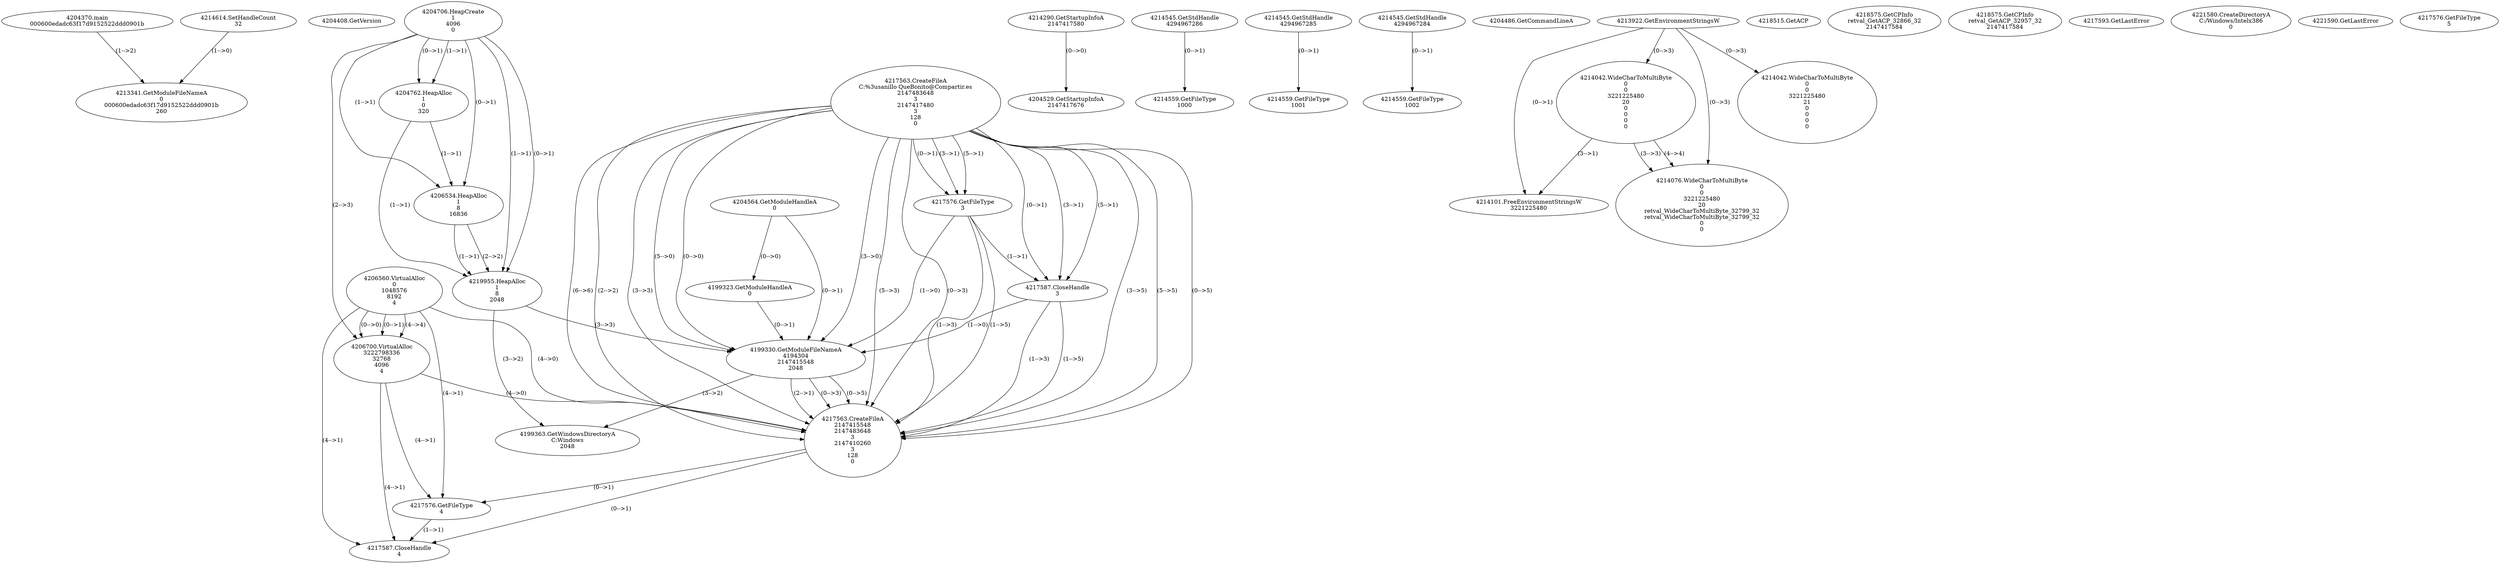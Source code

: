 // Global SCDG with merge call
digraph {
	0 [label="4204370.main
000600edadc63f17d9152522ddd0901b"]
	1 [label="4204408.GetVersion
"]
	2 [label="4204706.HeapCreate
1
4096
0"]
	3 [label="4204762.HeapAlloc
1
0
320"]
	2 -> 3 [label="(1-->1)"]
	2 -> 3 [label="(0-->1)"]
	4 [label="4206534.HeapAlloc
1
8
16836"]
	2 -> 4 [label="(1-->1)"]
	2 -> 4 [label="(0-->1)"]
	3 -> 4 [label="(1-->1)"]
	5 [label="4206560.VirtualAlloc
0
1048576
8192
4"]
	6 [label="4206700.VirtualAlloc
3222798336
32768
4096
4"]
	5 -> 6 [label="(0-->1)"]
	2 -> 6 [label="(2-->3)"]
	5 -> 6 [label="(4-->4)"]
	5 -> 6 [label="(0-->0)"]
	7 [label="4214290.GetStartupInfoA
2147417580"]
	8 [label="4214545.GetStdHandle
4294967286"]
	9 [label="4214559.GetFileType
1000"]
	8 -> 9 [label="(0-->1)"]
	10 [label="4214545.GetStdHandle
4294967285"]
	11 [label="4214559.GetFileType
1001"]
	10 -> 11 [label="(0-->1)"]
	12 [label="4214545.GetStdHandle
4294967284"]
	13 [label="4214559.GetFileType
1002"]
	12 -> 13 [label="(0-->1)"]
	14 [label="4214614.SetHandleCount
32"]
	15 [label="4204486.GetCommandLineA
"]
	16 [label="4213922.GetEnvironmentStringsW
"]
	17 [label="4214042.WideCharToMultiByte
0
0
3221225480
20
0
0
0
0"]
	16 -> 17 [label="(0-->3)"]
	18 [label="4214101.FreeEnvironmentStringsW
3221225480"]
	16 -> 18 [label="(0-->1)"]
	17 -> 18 [label="(3-->1)"]
	19 [label="4218515.GetACP
"]
	20 [label="4213341.GetModuleFileNameA
0
000600edadc63f17d9152522ddd0901b
260"]
	0 -> 20 [label="(1-->2)"]
	14 -> 20 [label="(1-->0)"]
	21 [label="4214076.WideCharToMultiByte
0
0
3221225480
20
retval_WideCharToMultiByte_32799_32
retval_WideCharToMultiByte_32799_32
0
0"]
	16 -> 21 [label="(0-->3)"]
	17 -> 21 [label="(3-->3)"]
	17 -> 21 [label="(4-->4)"]
	22 [label="4214042.WideCharToMultiByte
0
0
3221225480
21
0
0
0
0"]
	16 -> 22 [label="(0-->3)"]
	23 [label="4218575.GetCPInfo
retval_GetACP_32866_32
2147417584"]
	24 [label="4218575.GetCPInfo
retval_GetACP_32957_32
2147417584"]
	25 [label="4219955.HeapAlloc
1
8
2048"]
	2 -> 25 [label="(1-->1)"]
	2 -> 25 [label="(0-->1)"]
	3 -> 25 [label="(1-->1)"]
	4 -> 25 [label="(1-->1)"]
	4 -> 25 [label="(2-->2)"]
	26 [label="4204529.GetStartupInfoA
2147417676"]
	7 -> 26 [label="(0-->0)"]
	27 [label="4204564.GetModuleHandleA
0"]
	28 [label="4217563.CreateFileA
C:\Gusanillo QueBonito@Compartir.es
2147483648
3
2147417480
3
128
0"]
	29 [label="4217576.GetFileType
3"]
	28 -> 29 [label="(3-->1)"]
	28 -> 29 [label="(5-->1)"]
	28 -> 29 [label="(0-->1)"]
	30 [label="4217587.CloseHandle
3"]
	28 -> 30 [label="(3-->1)"]
	28 -> 30 [label="(5-->1)"]
	28 -> 30 [label="(0-->1)"]
	29 -> 30 [label="(1-->1)"]
	31 [label="4217593.GetLastError
"]
	32 [label="4199323.GetModuleHandleA
0"]
	27 -> 32 [label="(0-->0)"]
	33 [label="4199330.GetModuleFileNameA
4194304
2147415548
2048"]
	27 -> 33 [label="(0-->1)"]
	32 -> 33 [label="(0-->1)"]
	25 -> 33 [label="(3-->3)"]
	28 -> 33 [label="(3-->0)"]
	28 -> 33 [label="(5-->0)"]
	28 -> 33 [label="(0-->0)"]
	29 -> 33 [label="(1-->0)"]
	30 -> 33 [label="(1-->0)"]
	34 [label="4199363.GetWindowsDirectoryA
C:\Windows
2048"]
	25 -> 34 [label="(3-->2)"]
	33 -> 34 [label="(3-->2)"]
	35 [label="4221580.CreateDirectoryA
C:/Windows/Intelx386
0"]
	36 [label="4217563.CreateFileA
2147415548
2147483648
3
2147410260
3
128
0"]
	33 -> 36 [label="(2-->1)"]
	28 -> 36 [label="(2-->2)"]
	28 -> 36 [label="(3-->3)"]
	28 -> 36 [label="(5-->3)"]
	28 -> 36 [label="(0-->3)"]
	29 -> 36 [label="(1-->3)"]
	30 -> 36 [label="(1-->3)"]
	33 -> 36 [label="(0-->3)"]
	28 -> 36 [label="(3-->5)"]
	28 -> 36 [label="(5-->5)"]
	28 -> 36 [label="(0-->5)"]
	29 -> 36 [label="(1-->5)"]
	30 -> 36 [label="(1-->5)"]
	33 -> 36 [label="(0-->5)"]
	28 -> 36 [label="(6-->6)"]
	5 -> 36 [label="(4-->0)"]
	6 -> 36 [label="(4-->0)"]
	37 [label="4217576.GetFileType
4"]
	5 -> 37 [label="(4-->1)"]
	6 -> 37 [label="(4-->1)"]
	36 -> 37 [label="(0-->1)"]
	38 [label="4221590.GetLastError
"]
	39 [label="4217587.CloseHandle
4"]
	5 -> 39 [label="(4-->1)"]
	6 -> 39 [label="(4-->1)"]
	36 -> 39 [label="(0-->1)"]
	37 -> 39 [label="(1-->1)"]
	40 [label="4217576.GetFileType
5"]
}
